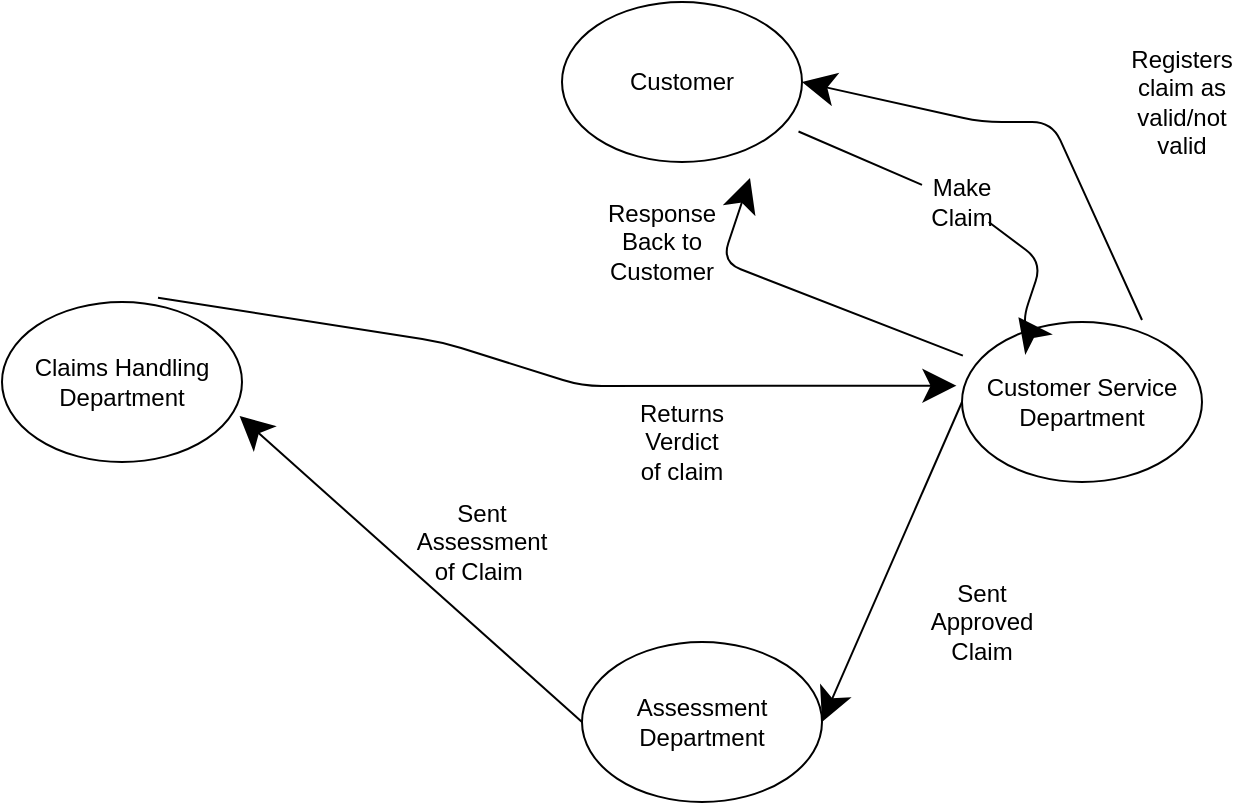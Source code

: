 <mxfile version="15.3.5" type="github">
  <diagram id="ZsgHNgsI0nIijelUojhG" name="Page-1">
    <mxGraphModel dx="1038" dy="547" grid="1" gridSize="10" guides="1" tooltips="1" connect="1" arrows="1" fold="1" page="1" pageScale="1" pageWidth="827" pageHeight="1169" math="0" shadow="0">
      <root>
        <mxCell id="0" />
        <mxCell id="1" parent="0" />
        <mxCell id="kYwLDNxN1myU1b4WK5GS-1" value="Customer" style="ellipse;whiteSpace=wrap;html=1;hachureGap=4;pointerEvents=0;" vertex="1" parent="1">
          <mxGeometry x="320" y="80" width="120" height="80" as="geometry" />
        </mxCell>
        <mxCell id="kYwLDNxN1myU1b4WK5GS-2" value="Customer Service Department" style="ellipse;whiteSpace=wrap;html=1;hachureGap=4;pointerEvents=0;" vertex="1" parent="1">
          <mxGeometry x="520" y="240" width="120" height="80" as="geometry" />
        </mxCell>
        <mxCell id="kYwLDNxN1myU1b4WK5GS-3" value="Claims Handling Department" style="ellipse;whiteSpace=wrap;html=1;hachureGap=4;pointerEvents=0;" vertex="1" parent="1">
          <mxGeometry x="40" y="230" width="120" height="80" as="geometry" />
        </mxCell>
        <mxCell id="kYwLDNxN1myU1b4WK5GS-4" value="Assessment Department" style="ellipse;whiteSpace=wrap;html=1;hachureGap=4;pointerEvents=0;" vertex="1" parent="1">
          <mxGeometry x="330" y="400" width="120" height="80" as="geometry" />
        </mxCell>
        <mxCell id="kYwLDNxN1myU1b4WK5GS-7" value="" style="endArrow=classic;html=1;startSize=14;endSize=14;targetPerimeterSpacing=8;startArrow=none;" edge="1" parent="1" source="kYwLDNxN1myU1b4WK5GS-9" target="kYwLDNxN1myU1b4WK5GS-2">
          <mxGeometry width="50" height="50" relative="1" as="geometry">
            <mxPoint x="390" y="290" as="sourcePoint" />
            <mxPoint x="440" y="240" as="targetPoint" />
            <Array as="points">
              <mxPoint x="560" y="210" />
              <mxPoint x="550" y="240" />
            </Array>
          </mxGeometry>
        </mxCell>
        <mxCell id="kYwLDNxN1myU1b4WK5GS-9" value="Make Claim" style="text;html=1;strokeColor=none;fillColor=none;align=center;verticalAlign=middle;whiteSpace=wrap;rounded=0;hachureGap=4;pointerEvents=0;" vertex="1" parent="1">
          <mxGeometry x="500" y="170" width="40" height="20" as="geometry" />
        </mxCell>
        <mxCell id="kYwLDNxN1myU1b4WK5GS-10" value="" style="endArrow=none;html=1;startSize=14;endSize=14;sourcePerimeterSpacing=8;" edge="1" parent="1" source="kYwLDNxN1myU1b4WK5GS-1" target="kYwLDNxN1myU1b4WK5GS-9">
          <mxGeometry width="50" height="50" relative="1" as="geometry">
            <mxPoint x="416.141" y="160.659" as="sourcePoint" />
            <mxPoint x="527.582" y="249.423" as="targetPoint" />
            <Array as="points" />
          </mxGeometry>
        </mxCell>
        <mxCell id="kYwLDNxN1myU1b4WK5GS-11" value="Registers claim as valid/not valid" style="text;html=1;strokeColor=none;fillColor=none;align=center;verticalAlign=middle;whiteSpace=wrap;rounded=0;hachureGap=4;pointerEvents=0;" vertex="1" parent="1">
          <mxGeometry x="610" y="120" width="40" height="20" as="geometry" />
        </mxCell>
        <mxCell id="kYwLDNxN1myU1b4WK5GS-17" value="" style="endArrow=classic;html=1;startSize=14;endSize=14;sourcePerimeterSpacing=8;targetPerimeterSpacing=8;entryX=1;entryY=0.5;entryDx=0;entryDy=0;" edge="1" parent="1" target="kYwLDNxN1myU1b4WK5GS-1">
          <mxGeometry width="50" height="50" relative="1" as="geometry">
            <mxPoint x="610" y="239" as="sourcePoint" />
            <mxPoint x="440" y="200" as="targetPoint" />
            <Array as="points">
              <mxPoint x="565" y="140" />
              <mxPoint x="530" y="140" />
            </Array>
          </mxGeometry>
        </mxCell>
        <mxCell id="kYwLDNxN1myU1b4WK5GS-19" value="" style="endArrow=classic;html=1;startSize=14;endSize=14;sourcePerimeterSpacing=8;targetPerimeterSpacing=8;exitX=0;exitY=0.5;exitDx=0;exitDy=0;entryX=1;entryY=0.5;entryDx=0;entryDy=0;" edge="1" parent="1" source="kYwLDNxN1myU1b4WK5GS-2" target="kYwLDNxN1myU1b4WK5GS-4">
          <mxGeometry width="50" height="50" relative="1" as="geometry">
            <mxPoint x="390" y="250" as="sourcePoint" />
            <mxPoint x="440" y="200" as="targetPoint" />
          </mxGeometry>
        </mxCell>
        <mxCell id="kYwLDNxN1myU1b4WK5GS-22" value="Sent Approved Claim" style="text;html=1;strokeColor=none;fillColor=none;align=center;verticalAlign=middle;whiteSpace=wrap;rounded=0;hachureGap=4;pointerEvents=0;" vertex="1" parent="1">
          <mxGeometry x="510" y="380" width="40" height="20" as="geometry" />
        </mxCell>
        <mxCell id="kYwLDNxN1myU1b4WK5GS-24" value="" style="endArrow=classic;html=1;startSize=14;endSize=14;sourcePerimeterSpacing=8;targetPerimeterSpacing=8;exitX=0;exitY=0.5;exitDx=0;exitDy=0;entryX=0.99;entryY=0.713;entryDx=0;entryDy=0;entryPerimeter=0;" edge="1" parent="1" source="kYwLDNxN1myU1b4WK5GS-4" target="kYwLDNxN1myU1b4WK5GS-3">
          <mxGeometry width="50" height="50" relative="1" as="geometry">
            <mxPoint x="390" y="220" as="sourcePoint" />
            <mxPoint x="440" y="170" as="targetPoint" />
          </mxGeometry>
        </mxCell>
        <mxCell id="kYwLDNxN1myU1b4WK5GS-25" value="Sent Assessment of Claim&amp;nbsp;" style="text;html=1;strokeColor=none;fillColor=none;align=center;verticalAlign=middle;whiteSpace=wrap;rounded=0;hachureGap=4;pointerEvents=0;" vertex="1" parent="1">
          <mxGeometry x="260" y="340" width="40" height="20" as="geometry" />
        </mxCell>
        <mxCell id="kYwLDNxN1myU1b4WK5GS-26" value="" style="endArrow=classic;html=1;startSize=14;endSize=14;sourcePerimeterSpacing=8;targetPerimeterSpacing=8;exitX=0.65;exitY=-0.027;exitDx=0;exitDy=0;exitPerimeter=0;entryX=-0.023;entryY=0.398;entryDx=0;entryDy=0;entryPerimeter=0;" edge="1" parent="1" source="kYwLDNxN1myU1b4WK5GS-3" target="kYwLDNxN1myU1b4WK5GS-2">
          <mxGeometry width="50" height="50" relative="1" as="geometry">
            <mxPoint x="390" y="200" as="sourcePoint" />
            <mxPoint x="440" y="150" as="targetPoint" />
            <Array as="points">
              <mxPoint x="260" y="250" />
              <mxPoint x="330" y="272" />
            </Array>
          </mxGeometry>
        </mxCell>
        <mxCell id="kYwLDNxN1myU1b4WK5GS-27" value="Returns Verdict of claim" style="text;html=1;strokeColor=none;fillColor=none;align=center;verticalAlign=middle;whiteSpace=wrap;rounded=0;hachureGap=4;pointerEvents=0;" vertex="1" parent="1">
          <mxGeometry x="360" y="290" width="40" height="20" as="geometry" />
        </mxCell>
        <mxCell id="kYwLDNxN1myU1b4WK5GS-31" value="" style="endArrow=classic;html=1;startSize=14;endSize=14;sourcePerimeterSpacing=8;targetPerimeterSpacing=8;" edge="1" parent="1" source="kYwLDNxN1myU1b4WK5GS-2">
          <mxGeometry width="50" height="50" relative="1" as="geometry">
            <mxPoint x="370" y="200" as="sourcePoint" />
            <mxPoint x="414" y="168" as="targetPoint" />
            <Array as="points">
              <mxPoint x="400" y="210" />
            </Array>
          </mxGeometry>
        </mxCell>
        <mxCell id="kYwLDNxN1myU1b4WK5GS-41" value="Response Back to Customer" style="text;html=1;strokeColor=none;fillColor=none;align=center;verticalAlign=middle;whiteSpace=wrap;rounded=0;hachureGap=4;pointerEvents=0;" vertex="1" parent="1">
          <mxGeometry x="350" y="190" width="40" height="20" as="geometry" />
        </mxCell>
      </root>
    </mxGraphModel>
  </diagram>
</mxfile>

